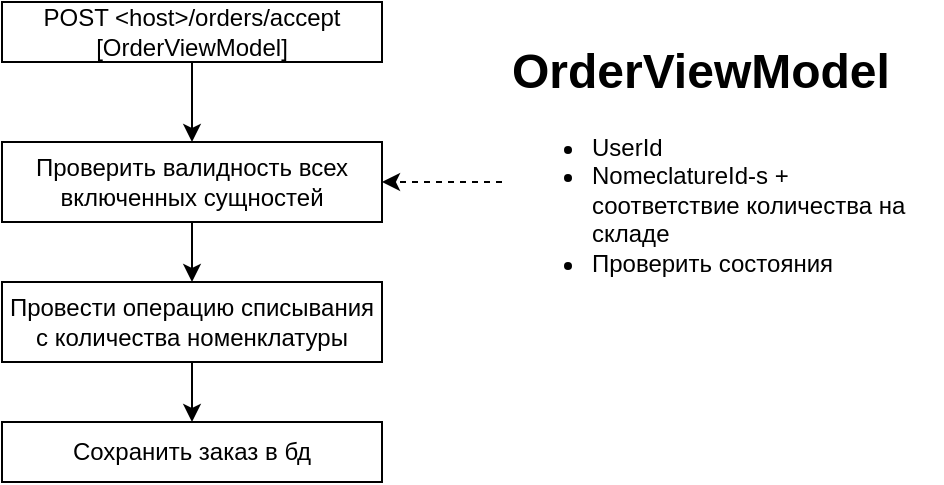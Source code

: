 <mxfile version="13.10.9" type="device"><diagram id="ZBTkJv9-LmPsbzLopsCH" name="Page-1"><mxGraphModel dx="634" dy="332" grid="1" gridSize="10" guides="1" tooltips="1" connect="1" arrows="1" fold="1" page="1" pageScale="1" pageWidth="827" pageHeight="1169" math="0" shadow="0"><root><mxCell id="0"/><mxCell id="1" parent="0"/><mxCell id="XBUviBJOuBeOcElI541_-3" style="edgeStyle=orthogonalEdgeStyle;rounded=0;orthogonalLoop=1;jettySize=auto;html=1;entryX=0.5;entryY=0;entryDx=0;entryDy=0;" edge="1" parent="1" source="XBUviBJOuBeOcElI541_-1" target="XBUviBJOuBeOcElI541_-2"><mxGeometry relative="1" as="geometry"/></mxCell><mxCell id="XBUviBJOuBeOcElI541_-1" value="POST &amp;lt;host&amp;gt;/orders/accept&lt;br&gt;[OrderViewModel]" style="rounded=0;whiteSpace=wrap;html=1;" vertex="1" parent="1"><mxGeometry x="40" y="40" width="190" height="30" as="geometry"/></mxCell><mxCell id="XBUviBJOuBeOcElI541_-6" style="edgeStyle=orthogonalEdgeStyle;rounded=0;orthogonalLoop=1;jettySize=auto;html=1;" edge="1" parent="1" source="XBUviBJOuBeOcElI541_-2" target="XBUviBJOuBeOcElI541_-5"><mxGeometry relative="1" as="geometry"/></mxCell><mxCell id="XBUviBJOuBeOcElI541_-2" value="Проверить валидность всех включенных сущностей" style="rounded=0;whiteSpace=wrap;html=1;" vertex="1" parent="1"><mxGeometry x="40" y="110" width="190" height="40" as="geometry"/></mxCell><mxCell id="XBUviBJOuBeOcElI541_-9" style="edgeStyle=orthogonalEdgeStyle;rounded=0;orthogonalLoop=1;jettySize=auto;html=1;entryX=1;entryY=0.5;entryDx=0;entryDy=0;dashed=1;" edge="1" parent="1" source="XBUviBJOuBeOcElI541_-4" target="XBUviBJOuBeOcElI541_-2"><mxGeometry relative="1" as="geometry"/></mxCell><mxCell id="XBUviBJOuBeOcElI541_-4" value="&lt;h1&gt;OrderViewModel&lt;/h1&gt;&lt;p&gt;&lt;/p&gt;&lt;ul&gt;&lt;li&gt;UserId&lt;/li&gt;&lt;li&gt;NomeclatureId-s + соответствие количества на складе&lt;/li&gt;&lt;li&gt;Проверить состояния&lt;/li&gt;&lt;/ul&gt;&lt;p&gt;&lt;/p&gt;" style="text;html=1;strokeColor=none;fillColor=none;spacing=5;spacingTop=-20;whiteSpace=wrap;overflow=hidden;rounded=0;" vertex="1" parent="1"><mxGeometry x="290" y="55" width="220" height="150" as="geometry"/></mxCell><mxCell id="XBUviBJOuBeOcElI541_-8" style="edgeStyle=orthogonalEdgeStyle;rounded=0;orthogonalLoop=1;jettySize=auto;html=1;entryX=0.5;entryY=0;entryDx=0;entryDy=0;" edge="1" parent="1" source="XBUviBJOuBeOcElI541_-5" target="XBUviBJOuBeOcElI541_-7"><mxGeometry relative="1" as="geometry"/></mxCell><mxCell id="XBUviBJOuBeOcElI541_-5" value="Провести операцию списывания с количества номенклатуры" style="rounded=0;whiteSpace=wrap;html=1;" vertex="1" parent="1"><mxGeometry x="40" y="180" width="190" height="40" as="geometry"/></mxCell><mxCell id="XBUviBJOuBeOcElI541_-7" value="Сохранить заказ в бд" style="rounded=0;whiteSpace=wrap;html=1;" vertex="1" parent="1"><mxGeometry x="40" y="250" width="190" height="30" as="geometry"/></mxCell></root></mxGraphModel></diagram></mxfile>